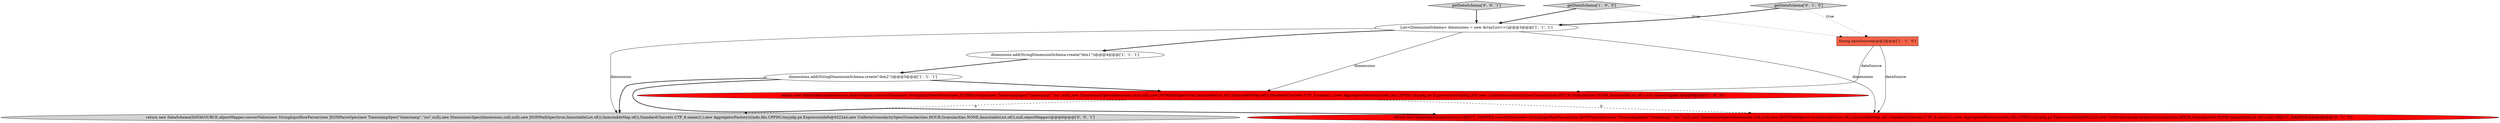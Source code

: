 digraph {
5 [style = filled, label = "dimensions.add(StringDimensionSchema.create(\"dim1\"))@@@4@@@['1', '1', '1']", fillcolor = white, shape = ellipse image = "AAA0AAABBB1BBB"];
6 [style = filled, label = "getDataSchema['0', '1', '0']", fillcolor = lightgray, shape = diamond image = "AAA0AAABBB2BBB"];
9 [style = filled, label = "getDataSchema['0', '0', '1']", fillcolor = lightgray, shape = diamond image = "AAA0AAABBB3BBB"];
0 [style = filled, label = "return new DataSchema(dataSource,objectMapper.convertValue(new StringInputRowParser(new JSONParseSpec(new TimestampSpec(\"timestamp\",\"iso\",null),new DimensionsSpec(dimensions,null,null),new JSONPathSpec(true,ImmutableList.of()),ImmutableMap.of()),StandardCharsets.UTF_8.name()),),new AggregatorFactory((((edu.fdu.CPPDG.tinypdg.pe.ExpressionInfo@922200,new UniformGranularitySpec(Granularities.HOUR,Granularities.NONE,ImmutableList.of()),null,objectMapper)@@@6@@@['1', '0', '0']", fillcolor = red, shape = ellipse image = "AAA1AAABBB1BBB"];
3 [style = filled, label = "String dataSource@@@2@@@['1', '1', '0']", fillcolor = tomato, shape = box image = "AAA0AAABBB1BBB"];
7 [style = filled, label = "return new DataSchema(dataSource,OBJECT_MAPPER.convertValue(new StringInputRowParser(new JSONParseSpec(new TimestampSpec(\"timestamp\",\"iso\",null),new DimensionsSpec(dimensions,null,null),new JSONPathSpec(true,ImmutableList.of()),ImmutableMap.of()),StandardCharsets.UTF_8.name()),),new AggregatorFactory((((edu.fdu.CPPDG.tinypdg.pe.ExpressionInfo@922253,new UniformGranularitySpec(Granularities.HOUR,Granularities.NONE,ImmutableList.of()),null,OBJECT_MAPPER)@@@6@@@['0', '1', '0']", fillcolor = red, shape = ellipse image = "AAA1AAABBB2BBB"];
4 [style = filled, label = "dimensions.add(StringDimensionSchema.create(\"dim2\"))@@@5@@@['1', '1', '1']", fillcolor = white, shape = ellipse image = "AAA0AAABBB1BBB"];
8 [style = filled, label = "return new DataSchema(DATASOURCE,objectMapper.convertValue(new StringInputRowParser(new JSONParseSpec(new TimestampSpec(\"timestamp\",\"iso\",null),new DimensionsSpec(dimensions,null,null),new JSONPathSpec(true,ImmutableList.of()),ImmutableMap.of()),StandardCharsets.UTF_8.name()),),new AggregatorFactory((((edu.fdu.CPPDG.tinypdg.pe.ExpressionInfo@9222a4,new UniformGranularitySpec(Granularities.HOUR,Granularities.NONE,ImmutableList.of()),null,objectMapper)@@@6@@@['0', '0', '1']", fillcolor = lightgray, shape = ellipse image = "AAA0AAABBB3BBB"];
2 [style = filled, label = "List<DimensionSchema> dimensions = new ArrayList<>()@@@3@@@['1', '1', '1']", fillcolor = white, shape = ellipse image = "AAA0AAABBB1BBB"];
1 [style = filled, label = "getDataSchema['1', '0', '0']", fillcolor = lightgray, shape = diamond image = "AAA0AAABBB1BBB"];
2->7 [style = solid, label="dimensions"];
4->8 [style = bold, label=""];
0->8 [style = dashed, label="0"];
2->0 [style = solid, label="dimensions"];
1->2 [style = bold, label=""];
3->0 [style = solid, label="dataSource"];
6->3 [style = dotted, label="true"];
0->7 [style = dashed, label="0"];
9->2 [style = bold, label=""];
3->7 [style = solid, label="dataSource"];
1->3 [style = dotted, label="true"];
4->7 [style = bold, label=""];
5->4 [style = bold, label=""];
2->8 [style = solid, label="dimensions"];
4->0 [style = bold, label=""];
2->5 [style = bold, label=""];
6->2 [style = bold, label=""];
}

